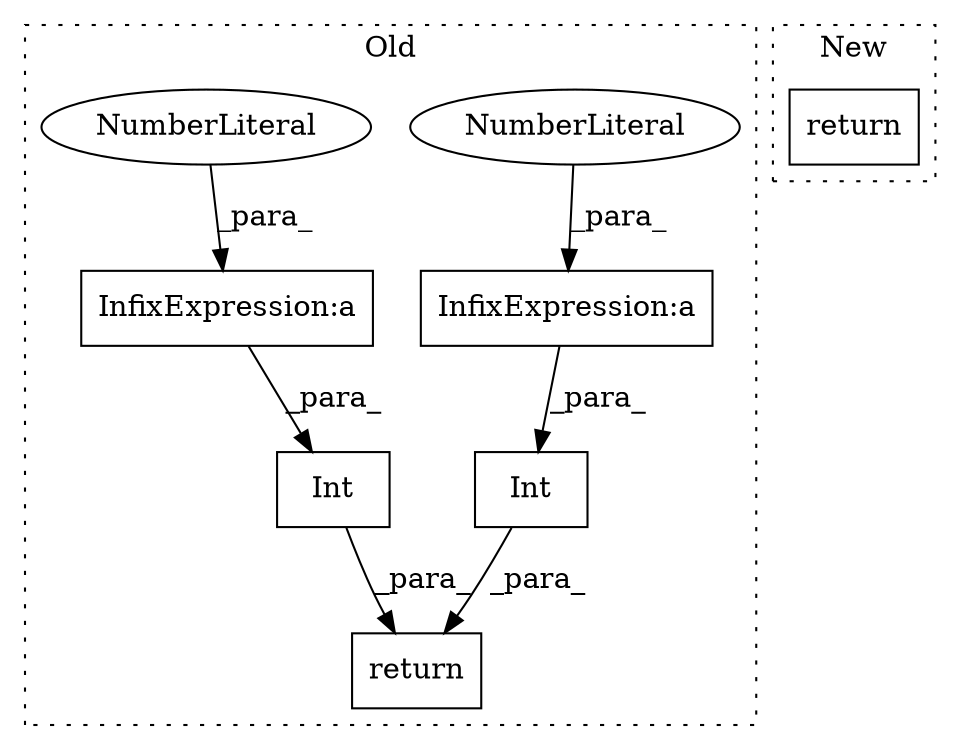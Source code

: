 digraph G {
subgraph cluster0 {
1 [label="Int" a="32" s="2587,2606" l="4,1" shape="box"];
3 [label="return" a="41" s="2542" l="12" shape="box"];
4 [label="InfixExpression:a" a="27" s="2602" l="3" shape="box"];
5 [label="InfixExpression:a" a="27" s="2569" l="3" shape="box"];
6 [label="NumberLiteral" a="34" s="2572" l="1" shape="ellipse"];
7 [label="Int" a="32" s="2554,2573" l="4,1" shape="box"];
8 [label="NumberLiteral" a="34" s="2605" l="1" shape="ellipse"];
label = "Old";
style="dotted";
}
subgraph cluster1 {
2 [label="return" a="41" s="2542" l="7" shape="box"];
label = "New";
style="dotted";
}
1 -> 3 [label="_para_"];
4 -> 1 [label="_para_"];
5 -> 7 [label="_para_"];
6 -> 5 [label="_para_"];
7 -> 3 [label="_para_"];
8 -> 4 [label="_para_"];
}